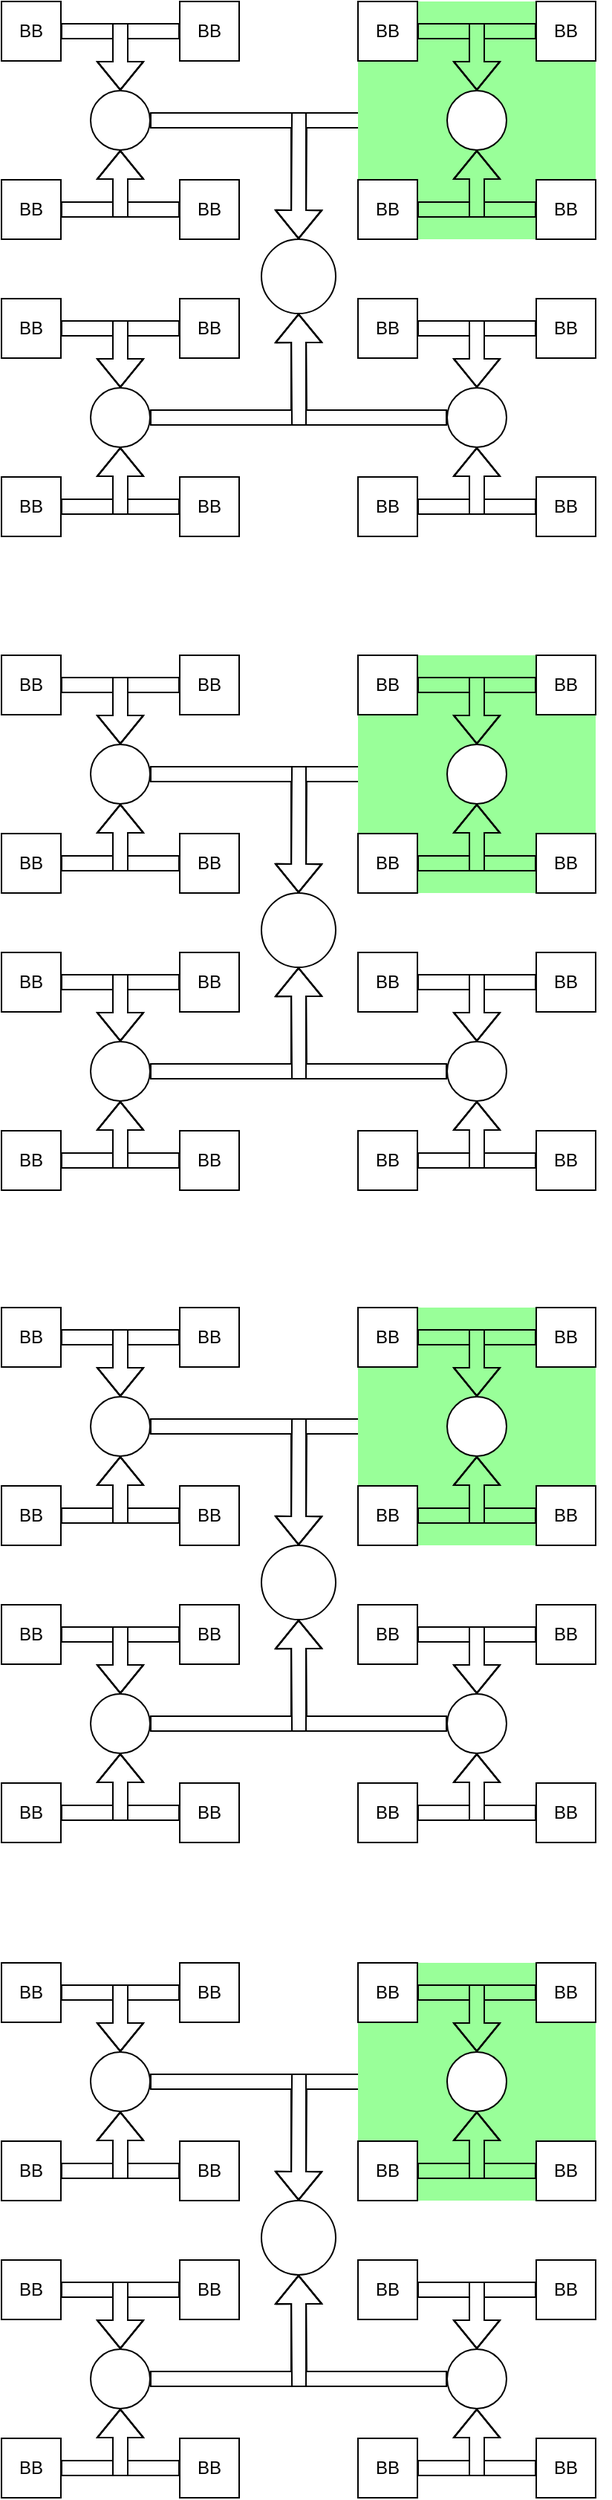 <mxfile version="10.4.8" type="github"><diagram id="PHfDRGsn5GczlgF9gDJM" name="Page-1"><mxGraphModel dx="1508" dy="870" grid="1" gridSize="10" guides="1" tooltips="1" connect="1" arrows="1" fold="1" page="1" pageScale="1" pageWidth="850" pageHeight="1100" math="0" shadow="0"><root><mxCell id="0"/><mxCell id="1" parent="0"/><mxCell id="xOjIV2KMlfNk-n_5Xox9-248" value="" style="group" vertex="1" connectable="0" parent="1"><mxGeometry x="40" y="480" width="400" height="360" as="geometry"/></mxCell><mxCell id="xOjIV2KMlfNk-n_5Xox9-184" value="" style="group" vertex="1" connectable="0" parent="xOjIV2KMlfNk-n_5Xox9-248"><mxGeometry width="400" height="360" as="geometry"/></mxCell><mxCell id="xOjIV2KMlfNk-n_5Xox9-122" value="" style="group" vertex="1" connectable="0" parent="xOjIV2KMlfNk-n_5Xox9-184"><mxGeometry width="400" height="360" as="geometry"/></mxCell><mxCell id="xOjIV2KMlfNk-n_5Xox9-2" value="" style="group" vertex="1" connectable="0" parent="xOjIV2KMlfNk-n_5Xox9-122"><mxGeometry width="400" height="360" as="geometry"/></mxCell><mxCell id="xOjIV2KMlfNk-n_5Xox9-3" value="" style="group" vertex="1" connectable="0" parent="xOjIV2KMlfNk-n_5Xox9-2"><mxGeometry width="400" height="360" as="geometry"/></mxCell><mxCell id="xOjIV2KMlfNk-n_5Xox9-4" value="" style="group" vertex="1" connectable="0" parent="xOjIV2KMlfNk-n_5Xox9-3"><mxGeometry width="160" height="160" as="geometry"/></mxCell><mxCell id="xOjIV2KMlfNk-n_5Xox9-5" value="BB" style="rounded=0;whiteSpace=wrap;html=1;" vertex="1" parent="xOjIV2KMlfNk-n_5Xox9-4"><mxGeometry width="40" height="40" as="geometry"/></mxCell><mxCell id="xOjIV2KMlfNk-n_5Xox9-6" value="BB" style="rounded=0;whiteSpace=wrap;html=1;" vertex="1" parent="xOjIV2KMlfNk-n_5Xox9-4"><mxGeometry x="120" width="40" height="40" as="geometry"/></mxCell><mxCell id="xOjIV2KMlfNk-n_5Xox9-7" value="BB" style="rounded=0;whiteSpace=wrap;html=1;" vertex="1" parent="xOjIV2KMlfNk-n_5Xox9-4"><mxGeometry x="120" y="120" width="40" height="40" as="geometry"/></mxCell><mxCell id="xOjIV2KMlfNk-n_5Xox9-8" value="BB" style="rounded=0;whiteSpace=wrap;html=1;" vertex="1" parent="xOjIV2KMlfNk-n_5Xox9-4"><mxGeometry y="120" width="40" height="40" as="geometry"/></mxCell><mxCell id="xOjIV2KMlfNk-n_5Xox9-9" value="" style="ellipse;whiteSpace=wrap;html=1;aspect=fixed;" vertex="1" parent="xOjIV2KMlfNk-n_5Xox9-4"><mxGeometry x="60" y="60" width="40" height="40" as="geometry"/></mxCell><mxCell id="xOjIV2KMlfNk-n_5Xox9-10" style="edgeStyle=orthogonalEdgeStyle;shape=flexArrow;rounded=0;orthogonalLoop=1;jettySize=auto;html=1;" edge="1" parent="xOjIV2KMlfNk-n_5Xox9-4" source="xOjIV2KMlfNk-n_5Xox9-5" target="xOjIV2KMlfNk-n_5Xox9-9"><mxGeometry relative="1" as="geometry"/></mxCell><mxCell id="xOjIV2KMlfNk-n_5Xox9-11" style="edgeStyle=orthogonalEdgeStyle;shape=flexArrow;rounded=0;orthogonalLoop=1;jettySize=auto;html=1;entryX=0.5;entryY=0;entryDx=0;entryDy=0;" edge="1" parent="xOjIV2KMlfNk-n_5Xox9-4" source="xOjIV2KMlfNk-n_5Xox9-6" target="xOjIV2KMlfNk-n_5Xox9-9"><mxGeometry relative="1" as="geometry"/></mxCell><mxCell id="xOjIV2KMlfNk-n_5Xox9-12" style="edgeStyle=orthogonalEdgeStyle;shape=flexArrow;rounded=0;orthogonalLoop=1;jettySize=auto;html=1;entryX=0.5;entryY=1;entryDx=0;entryDy=0;" edge="1" parent="xOjIV2KMlfNk-n_5Xox9-4" source="xOjIV2KMlfNk-n_5Xox9-7" target="xOjIV2KMlfNk-n_5Xox9-9"><mxGeometry relative="1" as="geometry"/></mxCell><mxCell id="xOjIV2KMlfNk-n_5Xox9-13" style="edgeStyle=orthogonalEdgeStyle;shape=flexArrow;rounded=0;orthogonalLoop=1;jettySize=auto;html=1;entryX=0.5;entryY=1;entryDx=0;entryDy=0;" edge="1" parent="xOjIV2KMlfNk-n_5Xox9-4" source="xOjIV2KMlfNk-n_5Xox9-8" target="xOjIV2KMlfNk-n_5Xox9-9"><mxGeometry relative="1" as="geometry"/></mxCell><mxCell id="xOjIV2KMlfNk-n_5Xox9-14" value="" style="group" vertex="1" connectable="0" parent="xOjIV2KMlfNk-n_5Xox9-3"><mxGeometry y="200" width="160" height="160" as="geometry"/></mxCell><mxCell id="xOjIV2KMlfNk-n_5Xox9-15" value="" style="group" vertex="1" connectable="0" parent="xOjIV2KMlfNk-n_5Xox9-14"><mxGeometry width="160" height="160" as="geometry"/></mxCell><mxCell id="xOjIV2KMlfNk-n_5Xox9-16" value="" style="group" vertex="1" connectable="0" parent="xOjIV2KMlfNk-n_5Xox9-15"><mxGeometry width="160" height="160" as="geometry"/></mxCell><mxCell id="xOjIV2KMlfNk-n_5Xox9-17" value="" style="group;container=1;" vertex="1" connectable="0" parent="xOjIV2KMlfNk-n_5Xox9-16"><mxGeometry width="160" height="160" as="geometry"/></mxCell><mxCell id="xOjIV2KMlfNk-n_5Xox9-18" value="BB" style="rounded=0;whiteSpace=wrap;html=1;" vertex="1" parent="xOjIV2KMlfNk-n_5Xox9-17"><mxGeometry width="40" height="40" as="geometry"/></mxCell><mxCell id="xOjIV2KMlfNk-n_5Xox9-19" value="BB" style="rounded=0;whiteSpace=wrap;html=1;" vertex="1" parent="xOjIV2KMlfNk-n_5Xox9-17"><mxGeometry x="120" width="40" height="40" as="geometry"/></mxCell><mxCell id="xOjIV2KMlfNk-n_5Xox9-20" value="BB" style="rounded=0;whiteSpace=wrap;html=1;" vertex="1" parent="xOjIV2KMlfNk-n_5Xox9-17"><mxGeometry x="120" y="120" width="40" height="40" as="geometry"/></mxCell><mxCell id="xOjIV2KMlfNk-n_5Xox9-21" value="BB" style="rounded=0;whiteSpace=wrap;html=1;" vertex="1" parent="xOjIV2KMlfNk-n_5Xox9-17"><mxGeometry y="120" width="40" height="40" as="geometry"/></mxCell><mxCell id="xOjIV2KMlfNk-n_5Xox9-22" value="" style="ellipse;whiteSpace=wrap;html=1;aspect=fixed;" vertex="1" parent="xOjIV2KMlfNk-n_5Xox9-17"><mxGeometry x="60" y="60" width="40" height="40" as="geometry"/></mxCell><mxCell id="xOjIV2KMlfNk-n_5Xox9-23" style="edgeStyle=orthogonalEdgeStyle;shape=flexArrow;rounded=0;orthogonalLoop=1;jettySize=auto;html=1;" edge="1" parent="xOjIV2KMlfNk-n_5Xox9-17" source="xOjIV2KMlfNk-n_5Xox9-18" target="xOjIV2KMlfNk-n_5Xox9-22"><mxGeometry relative="1" as="geometry"/></mxCell><mxCell id="xOjIV2KMlfNk-n_5Xox9-24" style="edgeStyle=orthogonalEdgeStyle;shape=flexArrow;rounded=0;orthogonalLoop=1;jettySize=auto;html=1;entryX=0.5;entryY=0;entryDx=0;entryDy=0;" edge="1" parent="xOjIV2KMlfNk-n_5Xox9-17" source="xOjIV2KMlfNk-n_5Xox9-19" target="xOjIV2KMlfNk-n_5Xox9-22"><mxGeometry relative="1" as="geometry"/></mxCell><mxCell id="xOjIV2KMlfNk-n_5Xox9-25" style="edgeStyle=orthogonalEdgeStyle;shape=flexArrow;rounded=0;orthogonalLoop=1;jettySize=auto;html=1;entryX=0.5;entryY=1;entryDx=0;entryDy=0;" edge="1" parent="xOjIV2KMlfNk-n_5Xox9-17" source="xOjIV2KMlfNk-n_5Xox9-20" target="xOjIV2KMlfNk-n_5Xox9-22"><mxGeometry relative="1" as="geometry"/></mxCell><mxCell id="xOjIV2KMlfNk-n_5Xox9-26" style="edgeStyle=orthogonalEdgeStyle;shape=flexArrow;rounded=0;orthogonalLoop=1;jettySize=auto;html=1;entryX=0.5;entryY=1;entryDx=0;entryDy=0;" edge="1" parent="xOjIV2KMlfNk-n_5Xox9-17" source="xOjIV2KMlfNk-n_5Xox9-21" target="xOjIV2KMlfNk-n_5Xox9-22"><mxGeometry relative="1" as="geometry"/></mxCell><mxCell id="xOjIV2KMlfNk-n_5Xox9-27" value="" style="ellipse;whiteSpace=wrap;html=1;aspect=fixed;" vertex="1" parent="xOjIV2KMlfNk-n_5Xox9-3"><mxGeometry x="175" y="160" width="50" height="50" as="geometry"/></mxCell><mxCell id="xOjIV2KMlfNk-n_5Xox9-40" value="" style="group" vertex="1" connectable="0" parent="xOjIV2KMlfNk-n_5Xox9-3"><mxGeometry x="240" y="200" width="160" height="160" as="geometry"/></mxCell><mxCell id="xOjIV2KMlfNk-n_5Xox9-41" value="" style="group" vertex="1" connectable="0" parent="xOjIV2KMlfNk-n_5Xox9-40"><mxGeometry width="160" height="160" as="geometry"/></mxCell><mxCell id="xOjIV2KMlfNk-n_5Xox9-42" value="" style="group" vertex="1" connectable="0" parent="xOjIV2KMlfNk-n_5Xox9-41"><mxGeometry width="160" height="160" as="geometry"/></mxCell><mxCell id="xOjIV2KMlfNk-n_5Xox9-43" value="" style="group" vertex="1" connectable="0" parent="xOjIV2KMlfNk-n_5Xox9-42"><mxGeometry width="160" height="160" as="geometry"/></mxCell><mxCell id="xOjIV2KMlfNk-n_5Xox9-44" value="" style="group" vertex="1" connectable="0" parent="xOjIV2KMlfNk-n_5Xox9-43"><mxGeometry width="160" height="160" as="geometry"/></mxCell><mxCell id="xOjIV2KMlfNk-n_5Xox9-45" value="" style="group" vertex="1" connectable="0" parent="xOjIV2KMlfNk-n_5Xox9-44"><mxGeometry width="160" height="160" as="geometry"/></mxCell><mxCell id="xOjIV2KMlfNk-n_5Xox9-46" value="" style="group" vertex="1" connectable="0" parent="xOjIV2KMlfNk-n_5Xox9-45"><mxGeometry width="160" height="160" as="geometry"/></mxCell><mxCell id="xOjIV2KMlfNk-n_5Xox9-47" value="" style="group" vertex="1" connectable="0" parent="xOjIV2KMlfNk-n_5Xox9-46"><mxGeometry width="160" height="160" as="geometry"/></mxCell><mxCell id="xOjIV2KMlfNk-n_5Xox9-48" value="" style="group;container=1;" vertex="1" connectable="0" parent="xOjIV2KMlfNk-n_5Xox9-47"><mxGeometry width="160" height="160" as="geometry"/></mxCell><mxCell id="xOjIV2KMlfNk-n_5Xox9-49" value="BB" style="rounded=0;whiteSpace=wrap;html=1;" vertex="1" parent="xOjIV2KMlfNk-n_5Xox9-48"><mxGeometry width="40" height="40" as="geometry"/></mxCell><mxCell id="xOjIV2KMlfNk-n_5Xox9-50" value="BB" style="rounded=0;whiteSpace=wrap;html=1;" vertex="1" parent="xOjIV2KMlfNk-n_5Xox9-48"><mxGeometry x="120" width="40" height="40" as="geometry"/></mxCell><mxCell id="xOjIV2KMlfNk-n_5Xox9-51" value="BB" style="rounded=0;whiteSpace=wrap;html=1;" vertex="1" parent="xOjIV2KMlfNk-n_5Xox9-48"><mxGeometry x="120" y="120" width="40" height="40" as="geometry"/></mxCell><mxCell id="xOjIV2KMlfNk-n_5Xox9-52" value="BB" style="rounded=0;whiteSpace=wrap;html=1;" vertex="1" parent="xOjIV2KMlfNk-n_5Xox9-48"><mxGeometry y="120" width="40" height="40" as="geometry"/></mxCell><mxCell id="xOjIV2KMlfNk-n_5Xox9-53" value="" style="ellipse;whiteSpace=wrap;html=1;aspect=fixed;" vertex="1" parent="xOjIV2KMlfNk-n_5Xox9-48"><mxGeometry x="60" y="60" width="40" height="40" as="geometry"/></mxCell><mxCell id="xOjIV2KMlfNk-n_5Xox9-54" style="edgeStyle=orthogonalEdgeStyle;shape=flexArrow;rounded=0;orthogonalLoop=1;jettySize=auto;html=1;" edge="1" parent="xOjIV2KMlfNk-n_5Xox9-48" source="xOjIV2KMlfNk-n_5Xox9-49" target="xOjIV2KMlfNk-n_5Xox9-53"><mxGeometry relative="1" as="geometry"/></mxCell><mxCell id="xOjIV2KMlfNk-n_5Xox9-55" style="edgeStyle=orthogonalEdgeStyle;shape=flexArrow;rounded=0;orthogonalLoop=1;jettySize=auto;html=1;entryX=0.5;entryY=0;entryDx=0;entryDy=0;" edge="1" parent="xOjIV2KMlfNk-n_5Xox9-48" source="xOjIV2KMlfNk-n_5Xox9-50" target="xOjIV2KMlfNk-n_5Xox9-53"><mxGeometry relative="1" as="geometry"/></mxCell><mxCell id="xOjIV2KMlfNk-n_5Xox9-56" style="edgeStyle=orthogonalEdgeStyle;shape=flexArrow;rounded=0;orthogonalLoop=1;jettySize=auto;html=1;entryX=0.5;entryY=1;entryDx=0;entryDy=0;" edge="1" parent="xOjIV2KMlfNk-n_5Xox9-48" source="xOjIV2KMlfNk-n_5Xox9-51" target="xOjIV2KMlfNk-n_5Xox9-53"><mxGeometry relative="1" as="geometry"/></mxCell><mxCell id="xOjIV2KMlfNk-n_5Xox9-57" style="edgeStyle=orthogonalEdgeStyle;shape=flexArrow;rounded=0;orthogonalLoop=1;jettySize=auto;html=1;entryX=0.5;entryY=1;entryDx=0;entryDy=0;" edge="1" parent="xOjIV2KMlfNk-n_5Xox9-48" source="xOjIV2KMlfNk-n_5Xox9-52" target="xOjIV2KMlfNk-n_5Xox9-53"><mxGeometry relative="1" as="geometry"/></mxCell><mxCell id="xOjIV2KMlfNk-n_5Xox9-58" style="edgeStyle=orthogonalEdgeStyle;shape=flexArrow;rounded=0;orthogonalLoop=1;jettySize=auto;html=1;entryX=0.5;entryY=1;entryDx=0;entryDy=0;" edge="1" parent="xOjIV2KMlfNk-n_5Xox9-3" source="xOjIV2KMlfNk-n_5Xox9-22" target="xOjIV2KMlfNk-n_5Xox9-27"><mxGeometry relative="1" as="geometry"/></mxCell><mxCell id="xOjIV2KMlfNk-n_5Xox9-59" style="edgeStyle=orthogonalEdgeStyle;shape=flexArrow;rounded=0;orthogonalLoop=1;jettySize=auto;html=1;" edge="1" parent="xOjIV2KMlfNk-n_5Xox9-3" source="xOjIV2KMlfNk-n_5Xox9-53"><mxGeometry relative="1" as="geometry"><mxPoint x="200" y="210" as="targetPoint"/></mxGeometry></mxCell><mxCell id="xOjIV2KMlfNk-n_5Xox9-60" style="edgeStyle=orthogonalEdgeStyle;shape=flexArrow;rounded=0;orthogonalLoop=1;jettySize=auto;html=1;" edge="1" parent="xOjIV2KMlfNk-n_5Xox9-3" source="xOjIV2KMlfNk-n_5Xox9-9" target="xOjIV2KMlfNk-n_5Xox9-27"><mxGeometry relative="1" as="geometry"/></mxCell><mxCell id="xOjIV2KMlfNk-n_5Xox9-61" style="edgeStyle=orthogonalEdgeStyle;shape=flexArrow;rounded=0;orthogonalLoop=1;jettySize=auto;html=1;" edge="1" parent="xOjIV2KMlfNk-n_5Xox9-3" source="xOjIV2KMlfNk-n_5Xox9-35"><mxGeometry relative="1" as="geometry"><mxPoint x="200" y="160" as="targetPoint"/></mxGeometry></mxCell><mxCell id="xOjIV2KMlfNk-n_5Xox9-322" value="" style="group;fillColor=#99FF99;" vertex="1" connectable="0" parent="xOjIV2KMlfNk-n_5Xox9-3"><mxGeometry x="240" width="160" height="160" as="geometry"/></mxCell><mxCell id="xOjIV2KMlfNk-n_5Xox9-28" value="" style="group" vertex="1" connectable="0" parent="xOjIV2KMlfNk-n_5Xox9-322"><mxGeometry width="160" height="160" as="geometry"/></mxCell><mxCell id="xOjIV2KMlfNk-n_5Xox9-29" value="" style="group" vertex="1" connectable="0" parent="xOjIV2KMlfNk-n_5Xox9-28"><mxGeometry width="160" height="160" as="geometry"/></mxCell><mxCell id="xOjIV2KMlfNk-n_5Xox9-30" value="" style="group;container=1;" vertex="1" connectable="0" parent="xOjIV2KMlfNk-n_5Xox9-29"><mxGeometry width="160" height="160" as="geometry"/></mxCell><mxCell id="xOjIV2KMlfNk-n_5Xox9-31" value="BB" style="rounded=0;whiteSpace=wrap;html=1;" vertex="1" parent="xOjIV2KMlfNk-n_5Xox9-30"><mxGeometry width="40" height="40" as="geometry"/></mxCell><mxCell id="xOjIV2KMlfNk-n_5Xox9-32" value="BB" style="rounded=0;whiteSpace=wrap;html=1;" vertex="1" parent="xOjIV2KMlfNk-n_5Xox9-30"><mxGeometry x="120" width="40" height="40" as="geometry"/></mxCell><mxCell id="xOjIV2KMlfNk-n_5Xox9-33" value="BB" style="rounded=0;whiteSpace=wrap;html=1;" vertex="1" parent="xOjIV2KMlfNk-n_5Xox9-30"><mxGeometry x="120" y="120" width="40" height="40" as="geometry"/></mxCell><mxCell id="xOjIV2KMlfNk-n_5Xox9-34" value="BB" style="rounded=0;whiteSpace=wrap;html=1;" vertex="1" parent="xOjIV2KMlfNk-n_5Xox9-30"><mxGeometry y="120" width="40" height="40" as="geometry"/></mxCell><mxCell id="xOjIV2KMlfNk-n_5Xox9-35" value="" style="ellipse;whiteSpace=wrap;html=1;aspect=fixed;" vertex="1" parent="xOjIV2KMlfNk-n_5Xox9-30"><mxGeometry x="60" y="60" width="40" height="40" as="geometry"/></mxCell><mxCell id="xOjIV2KMlfNk-n_5Xox9-36" style="edgeStyle=orthogonalEdgeStyle;shape=flexArrow;rounded=0;orthogonalLoop=1;jettySize=auto;html=1;" edge="1" parent="xOjIV2KMlfNk-n_5Xox9-30" source="xOjIV2KMlfNk-n_5Xox9-31" target="xOjIV2KMlfNk-n_5Xox9-35"><mxGeometry relative="1" as="geometry"/></mxCell><mxCell id="xOjIV2KMlfNk-n_5Xox9-37" style="edgeStyle=orthogonalEdgeStyle;shape=flexArrow;rounded=0;orthogonalLoop=1;jettySize=auto;html=1;entryX=0.5;entryY=0;entryDx=0;entryDy=0;" edge="1" parent="xOjIV2KMlfNk-n_5Xox9-30" source="xOjIV2KMlfNk-n_5Xox9-32" target="xOjIV2KMlfNk-n_5Xox9-35"><mxGeometry relative="1" as="geometry"/></mxCell><mxCell id="xOjIV2KMlfNk-n_5Xox9-38" style="edgeStyle=orthogonalEdgeStyle;shape=flexArrow;rounded=0;orthogonalLoop=1;jettySize=auto;html=1;entryX=0.5;entryY=1;entryDx=0;entryDy=0;" edge="1" parent="xOjIV2KMlfNk-n_5Xox9-30" source="xOjIV2KMlfNk-n_5Xox9-33" target="xOjIV2KMlfNk-n_5Xox9-35"><mxGeometry relative="1" as="geometry"/></mxCell><mxCell id="xOjIV2KMlfNk-n_5Xox9-39" style="edgeStyle=orthogonalEdgeStyle;shape=flexArrow;rounded=0;orthogonalLoop=1;jettySize=auto;html=1;entryX=0.5;entryY=1;entryDx=0;entryDy=0;" edge="1" parent="xOjIV2KMlfNk-n_5Xox9-30" source="xOjIV2KMlfNk-n_5Xox9-34" target="xOjIV2KMlfNk-n_5Xox9-35"><mxGeometry relative="1" as="geometry"/></mxCell><mxCell id="xOjIV2KMlfNk-n_5Xox9-317" value="" style="group" vertex="1" connectable="0" parent="1"><mxGeometry x="40" y="40" width="400" height="360" as="geometry"/></mxCell><mxCell id="xOjIV2KMlfNk-n_5Xox9-1" value="" style="group" vertex="1" connectable="0" parent="xOjIV2KMlfNk-n_5Xox9-317"><mxGeometry width="400" height="360" as="geometry"/></mxCell><mxCell id="HJMQedLKmFgiE2eu5ApC-93" value="" style="group" parent="xOjIV2KMlfNk-n_5Xox9-1" vertex="1" connectable="0"><mxGeometry width="400" height="360" as="geometry"/></mxCell><mxCell id="HJMQedLKmFgiE2eu5ApC-14" value="" style="group" parent="HJMQedLKmFgiE2eu5ApC-93" vertex="1" connectable="0"><mxGeometry width="160" height="160" as="geometry"/></mxCell><mxCell id="HJMQedLKmFgiE2eu5ApC-1" value="BB" style="rounded=0;whiteSpace=wrap;html=1;" parent="HJMQedLKmFgiE2eu5ApC-14" vertex="1"><mxGeometry width="40" height="40" as="geometry"/></mxCell><mxCell id="HJMQedLKmFgiE2eu5ApC-3" value="BB" style="rounded=0;whiteSpace=wrap;html=1;" parent="HJMQedLKmFgiE2eu5ApC-14" vertex="1"><mxGeometry x="120" width="40" height="40" as="geometry"/></mxCell><mxCell id="HJMQedLKmFgiE2eu5ApC-4" value="BB" style="rounded=0;whiteSpace=wrap;html=1;" parent="HJMQedLKmFgiE2eu5ApC-14" vertex="1"><mxGeometry x="120" y="120" width="40" height="40" as="geometry"/></mxCell><mxCell id="HJMQedLKmFgiE2eu5ApC-5" value="BB" style="rounded=0;whiteSpace=wrap;html=1;" parent="HJMQedLKmFgiE2eu5ApC-14" vertex="1"><mxGeometry y="120" width="40" height="40" as="geometry"/></mxCell><mxCell id="HJMQedLKmFgiE2eu5ApC-6" value="" style="ellipse;whiteSpace=wrap;html=1;aspect=fixed;" parent="HJMQedLKmFgiE2eu5ApC-14" vertex="1"><mxGeometry x="60" y="60" width="40" height="40" as="geometry"/></mxCell><mxCell id="HJMQedLKmFgiE2eu5ApC-9" style="edgeStyle=orthogonalEdgeStyle;shape=flexArrow;rounded=0;orthogonalLoop=1;jettySize=auto;html=1;" parent="HJMQedLKmFgiE2eu5ApC-14" source="HJMQedLKmFgiE2eu5ApC-1" target="HJMQedLKmFgiE2eu5ApC-6" edge="1"><mxGeometry relative="1" as="geometry"/></mxCell><mxCell id="HJMQedLKmFgiE2eu5ApC-11" style="edgeStyle=orthogonalEdgeStyle;shape=flexArrow;rounded=0;orthogonalLoop=1;jettySize=auto;html=1;entryX=0.5;entryY=0;entryDx=0;entryDy=0;" parent="HJMQedLKmFgiE2eu5ApC-14" source="HJMQedLKmFgiE2eu5ApC-3" target="HJMQedLKmFgiE2eu5ApC-6" edge="1"><mxGeometry relative="1" as="geometry"/></mxCell><mxCell id="HJMQedLKmFgiE2eu5ApC-13" style="edgeStyle=orthogonalEdgeStyle;shape=flexArrow;rounded=0;orthogonalLoop=1;jettySize=auto;html=1;entryX=0.5;entryY=1;entryDx=0;entryDy=0;" parent="HJMQedLKmFgiE2eu5ApC-14" source="HJMQedLKmFgiE2eu5ApC-4" target="HJMQedLKmFgiE2eu5ApC-6" edge="1"><mxGeometry relative="1" as="geometry"/></mxCell><mxCell id="HJMQedLKmFgiE2eu5ApC-12" style="edgeStyle=orthogonalEdgeStyle;shape=flexArrow;rounded=0;orthogonalLoop=1;jettySize=auto;html=1;entryX=0.5;entryY=1;entryDx=0;entryDy=0;" parent="HJMQedLKmFgiE2eu5ApC-14" source="HJMQedLKmFgiE2eu5ApC-5" target="HJMQedLKmFgiE2eu5ApC-6" edge="1"><mxGeometry relative="1" as="geometry"/></mxCell><mxCell id="HJMQedLKmFgiE2eu5ApC-66" value="" style="group" parent="HJMQedLKmFgiE2eu5ApC-93" vertex="1" connectable="0"><mxGeometry y="200" width="160" height="160" as="geometry"/></mxCell><mxCell id="HJMQedLKmFgiE2eu5ApC-67" value="" style="group" parent="HJMQedLKmFgiE2eu5ApC-66" vertex="1" connectable="0"><mxGeometry width="160" height="160" as="geometry"/></mxCell><mxCell id="HJMQedLKmFgiE2eu5ApC-68" value="" style="group" parent="HJMQedLKmFgiE2eu5ApC-67" vertex="1" connectable="0"><mxGeometry width="160" height="160" as="geometry"/></mxCell><mxCell id="HJMQedLKmFgiE2eu5ApC-69" value="" style="group;container=1;" parent="HJMQedLKmFgiE2eu5ApC-68" vertex="1" connectable="0"><mxGeometry width="160" height="160" as="geometry"/></mxCell><mxCell id="HJMQedLKmFgiE2eu5ApC-70" value="BB" style="rounded=0;whiteSpace=wrap;html=1;" parent="HJMQedLKmFgiE2eu5ApC-69" vertex="1"><mxGeometry width="40" height="40" as="geometry"/></mxCell><mxCell id="HJMQedLKmFgiE2eu5ApC-71" value="BB" style="rounded=0;whiteSpace=wrap;html=1;" parent="HJMQedLKmFgiE2eu5ApC-69" vertex="1"><mxGeometry x="120" width="40" height="40" as="geometry"/></mxCell><mxCell id="HJMQedLKmFgiE2eu5ApC-72" value="BB" style="rounded=0;whiteSpace=wrap;html=1;" parent="HJMQedLKmFgiE2eu5ApC-69" vertex="1"><mxGeometry x="120" y="120" width="40" height="40" as="geometry"/></mxCell><mxCell id="HJMQedLKmFgiE2eu5ApC-73" value="BB" style="rounded=0;whiteSpace=wrap;html=1;" parent="HJMQedLKmFgiE2eu5ApC-69" vertex="1"><mxGeometry y="120" width="40" height="40" as="geometry"/></mxCell><mxCell id="HJMQedLKmFgiE2eu5ApC-74" value="" style="ellipse;whiteSpace=wrap;html=1;aspect=fixed;" parent="HJMQedLKmFgiE2eu5ApC-69" vertex="1"><mxGeometry x="60" y="60" width="40" height="40" as="geometry"/></mxCell><mxCell id="HJMQedLKmFgiE2eu5ApC-75" style="edgeStyle=orthogonalEdgeStyle;shape=flexArrow;rounded=0;orthogonalLoop=1;jettySize=auto;html=1;" parent="HJMQedLKmFgiE2eu5ApC-69" source="HJMQedLKmFgiE2eu5ApC-70" target="HJMQedLKmFgiE2eu5ApC-74" edge="1"><mxGeometry relative="1" as="geometry"/></mxCell><mxCell id="HJMQedLKmFgiE2eu5ApC-76" style="edgeStyle=orthogonalEdgeStyle;shape=flexArrow;rounded=0;orthogonalLoop=1;jettySize=auto;html=1;entryX=0.5;entryY=0;entryDx=0;entryDy=0;" parent="HJMQedLKmFgiE2eu5ApC-69" source="HJMQedLKmFgiE2eu5ApC-71" target="HJMQedLKmFgiE2eu5ApC-74" edge="1"><mxGeometry relative="1" as="geometry"/></mxCell><mxCell id="HJMQedLKmFgiE2eu5ApC-77" style="edgeStyle=orthogonalEdgeStyle;shape=flexArrow;rounded=0;orthogonalLoop=1;jettySize=auto;html=1;entryX=0.5;entryY=1;entryDx=0;entryDy=0;" parent="HJMQedLKmFgiE2eu5ApC-69" source="HJMQedLKmFgiE2eu5ApC-72" target="HJMQedLKmFgiE2eu5ApC-74" edge="1"><mxGeometry relative="1" as="geometry"/></mxCell><mxCell id="HJMQedLKmFgiE2eu5ApC-78" style="edgeStyle=orthogonalEdgeStyle;shape=flexArrow;rounded=0;orthogonalLoop=1;jettySize=auto;html=1;entryX=0.5;entryY=1;entryDx=0;entryDy=0;" parent="HJMQedLKmFgiE2eu5ApC-69" source="HJMQedLKmFgiE2eu5ApC-73" target="HJMQedLKmFgiE2eu5ApC-74" edge="1"><mxGeometry relative="1" as="geometry"/></mxCell><mxCell id="HJMQedLKmFgiE2eu5ApC-79" value="" style="ellipse;whiteSpace=wrap;html=1;aspect=fixed;" parent="HJMQedLKmFgiE2eu5ApC-93" vertex="1"><mxGeometry x="175" y="160" width="50" height="50" as="geometry"/></mxCell><mxCell id="HJMQedLKmFgiE2eu5ApC-86" value="" style="group" parent="HJMQedLKmFgiE2eu5ApC-93" vertex="1" connectable="0"><mxGeometry x="240" y="200" width="160" height="160" as="geometry"/></mxCell><mxCell id="HJMQedLKmFgiE2eu5ApC-85" value="" style="group" parent="HJMQedLKmFgiE2eu5ApC-86" vertex="1" connectable="0"><mxGeometry width="160" height="160" as="geometry"/></mxCell><mxCell id="HJMQedLKmFgiE2eu5ApC-84" value="" style="group" parent="HJMQedLKmFgiE2eu5ApC-85" vertex="1" connectable="0"><mxGeometry width="160" height="160" as="geometry"/></mxCell><mxCell id="HJMQedLKmFgiE2eu5ApC-82" value="" style="group" parent="HJMQedLKmFgiE2eu5ApC-84" vertex="1" connectable="0"><mxGeometry width="160" height="160" as="geometry"/></mxCell><mxCell id="HJMQedLKmFgiE2eu5ApC-81" value="" style="group" parent="HJMQedLKmFgiE2eu5ApC-82" vertex="1" connectable="0"><mxGeometry width="160" height="160" as="geometry"/></mxCell><mxCell id="HJMQedLKmFgiE2eu5ApC-65" value="" style="group" parent="HJMQedLKmFgiE2eu5ApC-81" vertex="1" connectable="0"><mxGeometry width="160" height="160" as="geometry"/></mxCell><mxCell id="HJMQedLKmFgiE2eu5ApC-52" value="" style="group" parent="HJMQedLKmFgiE2eu5ApC-65" vertex="1" connectable="0"><mxGeometry width="160" height="160" as="geometry"/></mxCell><mxCell id="HJMQedLKmFgiE2eu5ApC-27" value="" style="group" parent="HJMQedLKmFgiE2eu5ApC-52" vertex="1" connectable="0"><mxGeometry width="160" height="160" as="geometry"/></mxCell><mxCell id="HJMQedLKmFgiE2eu5ApC-28" value="" style="group;container=1;" parent="HJMQedLKmFgiE2eu5ApC-27" vertex="1" connectable="0"><mxGeometry width="160" height="160" as="geometry"/></mxCell><mxCell id="HJMQedLKmFgiE2eu5ApC-29" value="BB" style="rounded=0;whiteSpace=wrap;html=1;" parent="HJMQedLKmFgiE2eu5ApC-28" vertex="1"><mxGeometry width="40" height="40" as="geometry"/></mxCell><mxCell id="HJMQedLKmFgiE2eu5ApC-30" value="BB" style="rounded=0;whiteSpace=wrap;html=1;" parent="HJMQedLKmFgiE2eu5ApC-28" vertex="1"><mxGeometry x="120" width="40" height="40" as="geometry"/></mxCell><mxCell id="HJMQedLKmFgiE2eu5ApC-31" value="BB" style="rounded=0;whiteSpace=wrap;html=1;" parent="HJMQedLKmFgiE2eu5ApC-28" vertex="1"><mxGeometry x="120" y="120" width="40" height="40" as="geometry"/></mxCell><mxCell id="HJMQedLKmFgiE2eu5ApC-32" value="BB" style="rounded=0;whiteSpace=wrap;html=1;" parent="HJMQedLKmFgiE2eu5ApC-28" vertex="1"><mxGeometry y="120" width="40" height="40" as="geometry"/></mxCell><mxCell id="HJMQedLKmFgiE2eu5ApC-33" value="" style="ellipse;whiteSpace=wrap;html=1;aspect=fixed;" parent="HJMQedLKmFgiE2eu5ApC-28" vertex="1"><mxGeometry x="60" y="60" width="40" height="40" as="geometry"/></mxCell><mxCell id="HJMQedLKmFgiE2eu5ApC-34" style="edgeStyle=orthogonalEdgeStyle;shape=flexArrow;rounded=0;orthogonalLoop=1;jettySize=auto;html=1;" parent="HJMQedLKmFgiE2eu5ApC-28" source="HJMQedLKmFgiE2eu5ApC-29" target="HJMQedLKmFgiE2eu5ApC-33" edge="1"><mxGeometry relative="1" as="geometry"/></mxCell><mxCell id="HJMQedLKmFgiE2eu5ApC-35" style="edgeStyle=orthogonalEdgeStyle;shape=flexArrow;rounded=0;orthogonalLoop=1;jettySize=auto;html=1;entryX=0.5;entryY=0;entryDx=0;entryDy=0;" parent="HJMQedLKmFgiE2eu5ApC-28" source="HJMQedLKmFgiE2eu5ApC-30" target="HJMQedLKmFgiE2eu5ApC-33" edge="1"><mxGeometry relative="1" as="geometry"/></mxCell><mxCell id="HJMQedLKmFgiE2eu5ApC-36" style="edgeStyle=orthogonalEdgeStyle;shape=flexArrow;rounded=0;orthogonalLoop=1;jettySize=auto;html=1;entryX=0.5;entryY=1;entryDx=0;entryDy=0;" parent="HJMQedLKmFgiE2eu5ApC-28" source="HJMQedLKmFgiE2eu5ApC-31" target="HJMQedLKmFgiE2eu5ApC-33" edge="1"><mxGeometry relative="1" as="geometry"/></mxCell><mxCell id="HJMQedLKmFgiE2eu5ApC-37" style="edgeStyle=orthogonalEdgeStyle;shape=flexArrow;rounded=0;orthogonalLoop=1;jettySize=auto;html=1;entryX=0.5;entryY=1;entryDx=0;entryDy=0;" parent="HJMQedLKmFgiE2eu5ApC-28" source="HJMQedLKmFgiE2eu5ApC-32" target="HJMQedLKmFgiE2eu5ApC-33" edge="1"><mxGeometry relative="1" as="geometry"/></mxCell><mxCell id="HJMQedLKmFgiE2eu5ApC-87" style="edgeStyle=orthogonalEdgeStyle;shape=flexArrow;rounded=0;orthogonalLoop=1;jettySize=auto;html=1;entryX=0.5;entryY=1;entryDx=0;entryDy=0;" parent="HJMQedLKmFgiE2eu5ApC-93" source="HJMQedLKmFgiE2eu5ApC-74" target="HJMQedLKmFgiE2eu5ApC-79" edge="1"><mxGeometry relative="1" as="geometry"/></mxCell><mxCell id="HJMQedLKmFgiE2eu5ApC-88" style="edgeStyle=orthogonalEdgeStyle;shape=flexArrow;rounded=0;orthogonalLoop=1;jettySize=auto;html=1;" parent="HJMQedLKmFgiE2eu5ApC-93" source="HJMQedLKmFgiE2eu5ApC-33" edge="1"><mxGeometry relative="1" as="geometry"><mxPoint x="200" y="210" as="targetPoint"/></mxGeometry></mxCell><mxCell id="HJMQedLKmFgiE2eu5ApC-89" style="edgeStyle=orthogonalEdgeStyle;shape=flexArrow;rounded=0;orthogonalLoop=1;jettySize=auto;html=1;" parent="HJMQedLKmFgiE2eu5ApC-93" source="HJMQedLKmFgiE2eu5ApC-6" target="HJMQedLKmFgiE2eu5ApC-79" edge="1"><mxGeometry relative="1" as="geometry"/></mxCell><mxCell id="HJMQedLKmFgiE2eu5ApC-90" style="edgeStyle=orthogonalEdgeStyle;shape=flexArrow;rounded=0;orthogonalLoop=1;jettySize=auto;html=1;" parent="HJMQedLKmFgiE2eu5ApC-93" source="HJMQedLKmFgiE2eu5ApC-20" edge="1"><mxGeometry relative="1" as="geometry"><mxPoint x="200" y="160" as="targetPoint"/></mxGeometry></mxCell><mxCell id="xOjIV2KMlfNk-n_5Xox9-321" value="" style="group;fillColor=#99FF99;" vertex="1" connectable="0" parent="HJMQedLKmFgiE2eu5ApC-93"><mxGeometry x="240" width="160" height="160" as="geometry"/></mxCell><mxCell id="xOjIV2KMlfNk-n_5Xox9-320" value="" style="group" vertex="1" connectable="0" parent="xOjIV2KMlfNk-n_5Xox9-321"><mxGeometry width="160" height="160" as="geometry"/></mxCell><mxCell id="xOjIV2KMlfNk-n_5Xox9-319" value="" style="group" vertex="1" connectable="0" parent="xOjIV2KMlfNk-n_5Xox9-320"><mxGeometry width="160" height="160" as="geometry"/></mxCell><mxCell id="xOjIV2KMlfNk-n_5Xox9-318" value="" style="group" vertex="1" connectable="0" parent="xOjIV2KMlfNk-n_5Xox9-319"><mxGeometry width="160" height="160" as="geometry"/></mxCell><mxCell id="xOjIV2KMlfNk-n_5Xox9-316" value="" style="group" vertex="1" connectable="0" parent="xOjIV2KMlfNk-n_5Xox9-318"><mxGeometry width="160" height="160" as="geometry"/></mxCell><mxCell id="xOjIV2KMlfNk-n_5Xox9-315" value="" style="group" vertex="1" connectable="0" parent="xOjIV2KMlfNk-n_5Xox9-316"><mxGeometry width="160" height="160" as="geometry"/></mxCell><mxCell id="xOjIV2KMlfNk-n_5Xox9-314" value="" style="group" vertex="1" connectable="0" parent="xOjIV2KMlfNk-n_5Xox9-315"><mxGeometry width="160" height="160" as="geometry"/></mxCell><mxCell id="xOjIV2KMlfNk-n_5Xox9-313" value="" style="group" vertex="1" connectable="0" parent="xOjIV2KMlfNk-n_5Xox9-314"><mxGeometry width="160" height="160" as="geometry"/></mxCell><mxCell id="xOjIV2KMlfNk-n_5Xox9-312" value="" style="group" vertex="1" connectable="0" parent="xOjIV2KMlfNk-n_5Xox9-313"><mxGeometry width="160" height="160" as="geometry"/></mxCell><mxCell id="HJMQedLKmFgiE2eu5ApC-80" value="" style="group" parent="xOjIV2KMlfNk-n_5Xox9-312" vertex="1" connectable="0"><mxGeometry width="160" height="160" as="geometry"/></mxCell><mxCell id="HJMQedLKmFgiE2eu5ApC-26" value="" style="group" parent="HJMQedLKmFgiE2eu5ApC-80" vertex="1" connectable="0"><mxGeometry width="160" height="160" as="geometry"/></mxCell><mxCell id="HJMQedLKmFgiE2eu5ApC-15" value="" style="group;container=1;" parent="HJMQedLKmFgiE2eu5ApC-26" vertex="1" connectable="0"><mxGeometry width="160" height="160" as="geometry"/></mxCell><mxCell id="HJMQedLKmFgiE2eu5ApC-16" value="BB" style="rounded=0;whiteSpace=wrap;html=1;" parent="HJMQedLKmFgiE2eu5ApC-15" vertex="1"><mxGeometry width="40" height="40" as="geometry"/></mxCell><mxCell id="HJMQedLKmFgiE2eu5ApC-17" value="BB" style="rounded=0;whiteSpace=wrap;html=1;fillColor=#FFFFFF;" parent="HJMQedLKmFgiE2eu5ApC-15" vertex="1"><mxGeometry x="120" width="40" height="40" as="geometry"/></mxCell><mxCell id="HJMQedLKmFgiE2eu5ApC-18" value="BB" style="rounded=0;whiteSpace=wrap;html=1;" parent="HJMQedLKmFgiE2eu5ApC-15" vertex="1"><mxGeometry x="120" y="120" width="40" height="40" as="geometry"/></mxCell><mxCell id="HJMQedLKmFgiE2eu5ApC-19" value="BB" style="rounded=0;whiteSpace=wrap;html=1;" parent="HJMQedLKmFgiE2eu5ApC-15" vertex="1"><mxGeometry y="120" width="40" height="40" as="geometry"/></mxCell><mxCell id="HJMQedLKmFgiE2eu5ApC-20" value="" style="ellipse;whiteSpace=wrap;html=1;aspect=fixed;" parent="HJMQedLKmFgiE2eu5ApC-15" vertex="1"><mxGeometry x="60" y="60" width="40" height="40" as="geometry"/></mxCell><mxCell id="HJMQedLKmFgiE2eu5ApC-21" style="edgeStyle=orthogonalEdgeStyle;shape=flexArrow;rounded=0;orthogonalLoop=1;jettySize=auto;html=1;" parent="HJMQedLKmFgiE2eu5ApC-15" source="HJMQedLKmFgiE2eu5ApC-16" target="HJMQedLKmFgiE2eu5ApC-20" edge="1"><mxGeometry relative="1" as="geometry"/></mxCell><mxCell id="HJMQedLKmFgiE2eu5ApC-22" style="edgeStyle=orthogonalEdgeStyle;shape=flexArrow;rounded=0;orthogonalLoop=1;jettySize=auto;html=1;entryX=0.5;entryY=0;entryDx=0;entryDy=0;" parent="HJMQedLKmFgiE2eu5ApC-15" source="HJMQedLKmFgiE2eu5ApC-17" target="HJMQedLKmFgiE2eu5ApC-20" edge="1"><mxGeometry relative="1" as="geometry"/></mxCell><mxCell id="HJMQedLKmFgiE2eu5ApC-23" style="edgeStyle=orthogonalEdgeStyle;shape=flexArrow;rounded=0;orthogonalLoop=1;jettySize=auto;html=1;entryX=0.5;entryY=1;entryDx=0;entryDy=0;" parent="HJMQedLKmFgiE2eu5ApC-15" source="HJMQedLKmFgiE2eu5ApC-18" target="HJMQedLKmFgiE2eu5ApC-20" edge="1"><mxGeometry relative="1" as="geometry"/></mxCell><mxCell id="HJMQedLKmFgiE2eu5ApC-24" style="edgeStyle=orthogonalEdgeStyle;shape=flexArrow;rounded=0;orthogonalLoop=1;jettySize=auto;html=1;entryX=0.5;entryY=1;entryDx=0;entryDy=0;" parent="HJMQedLKmFgiE2eu5ApC-15" source="HJMQedLKmFgiE2eu5ApC-19" target="HJMQedLKmFgiE2eu5ApC-20" edge="1"><mxGeometry relative="1" as="geometry"/></mxCell><mxCell id="xOjIV2KMlfNk-n_5Xox9-391" value="" style="group;container=1;" vertex="1" connectable="0" parent="1"><mxGeometry x="40" y="919" width="400" height="360" as="geometry"/></mxCell><mxCell id="xOjIV2KMlfNk-n_5Xox9-324" value="" style="group" vertex="1" connectable="0" parent="xOjIV2KMlfNk-n_5Xox9-391"><mxGeometry width="400" height="360" as="geometry"/></mxCell><mxCell id="xOjIV2KMlfNk-n_5Xox9-249" value="" style="group" vertex="1" connectable="0" parent="xOjIV2KMlfNk-n_5Xox9-324"><mxGeometry width="400" height="360" as="geometry"/></mxCell><mxCell id="xOjIV2KMlfNk-n_5Xox9-250" value="" style="group" vertex="1" connectable="0" parent="xOjIV2KMlfNk-n_5Xox9-249"><mxGeometry width="400" height="360" as="geometry"/></mxCell><mxCell id="xOjIV2KMlfNk-n_5Xox9-251" value="" style="group" vertex="1" connectable="0" parent="xOjIV2KMlfNk-n_5Xox9-250"><mxGeometry width="400" height="360" as="geometry"/></mxCell><mxCell id="xOjIV2KMlfNk-n_5Xox9-252" value="" style="group" vertex="1" connectable="0" parent="xOjIV2KMlfNk-n_5Xox9-251"><mxGeometry width="400" height="360" as="geometry"/></mxCell><mxCell id="xOjIV2KMlfNk-n_5Xox9-253" value="" style="group" vertex="1" connectable="0" parent="xOjIV2KMlfNk-n_5Xox9-252"><mxGeometry width="400" height="360" as="geometry"/></mxCell><mxCell id="xOjIV2KMlfNk-n_5Xox9-254" value="" style="group" vertex="1" connectable="0" parent="xOjIV2KMlfNk-n_5Xox9-253"><mxGeometry width="160" height="160" as="geometry"/></mxCell><mxCell id="xOjIV2KMlfNk-n_5Xox9-255" value="BB" style="rounded=0;whiteSpace=wrap;html=1;" vertex="1" parent="xOjIV2KMlfNk-n_5Xox9-254"><mxGeometry width="40" height="40" as="geometry"/></mxCell><mxCell id="xOjIV2KMlfNk-n_5Xox9-256" value="BB" style="rounded=0;whiteSpace=wrap;html=1;" vertex="1" parent="xOjIV2KMlfNk-n_5Xox9-254"><mxGeometry x="120" width="40" height="40" as="geometry"/></mxCell><mxCell id="xOjIV2KMlfNk-n_5Xox9-257" value="BB" style="rounded=0;whiteSpace=wrap;html=1;" vertex="1" parent="xOjIV2KMlfNk-n_5Xox9-254"><mxGeometry x="120" y="120" width="40" height="40" as="geometry"/></mxCell><mxCell id="xOjIV2KMlfNk-n_5Xox9-258" value="BB" style="rounded=0;whiteSpace=wrap;html=1;" vertex="1" parent="xOjIV2KMlfNk-n_5Xox9-254"><mxGeometry y="120" width="40" height="40" as="geometry"/></mxCell><mxCell id="xOjIV2KMlfNk-n_5Xox9-259" value="" style="ellipse;whiteSpace=wrap;html=1;aspect=fixed;" vertex="1" parent="xOjIV2KMlfNk-n_5Xox9-254"><mxGeometry x="60" y="60" width="40" height="40" as="geometry"/></mxCell><mxCell id="xOjIV2KMlfNk-n_5Xox9-260" style="edgeStyle=orthogonalEdgeStyle;shape=flexArrow;rounded=0;orthogonalLoop=1;jettySize=auto;html=1;" edge="1" parent="xOjIV2KMlfNk-n_5Xox9-254" source="xOjIV2KMlfNk-n_5Xox9-255" target="xOjIV2KMlfNk-n_5Xox9-259"><mxGeometry relative="1" as="geometry"/></mxCell><mxCell id="xOjIV2KMlfNk-n_5Xox9-261" style="edgeStyle=orthogonalEdgeStyle;shape=flexArrow;rounded=0;orthogonalLoop=1;jettySize=auto;html=1;entryX=0.5;entryY=0;entryDx=0;entryDy=0;" edge="1" parent="xOjIV2KMlfNk-n_5Xox9-254" source="xOjIV2KMlfNk-n_5Xox9-256" target="xOjIV2KMlfNk-n_5Xox9-259"><mxGeometry relative="1" as="geometry"/></mxCell><mxCell id="xOjIV2KMlfNk-n_5Xox9-262" style="edgeStyle=orthogonalEdgeStyle;shape=flexArrow;rounded=0;orthogonalLoop=1;jettySize=auto;html=1;entryX=0.5;entryY=1;entryDx=0;entryDy=0;" edge="1" parent="xOjIV2KMlfNk-n_5Xox9-254" source="xOjIV2KMlfNk-n_5Xox9-257" target="xOjIV2KMlfNk-n_5Xox9-259"><mxGeometry relative="1" as="geometry"/></mxCell><mxCell id="xOjIV2KMlfNk-n_5Xox9-263" style="edgeStyle=orthogonalEdgeStyle;shape=flexArrow;rounded=0;orthogonalLoop=1;jettySize=auto;html=1;entryX=0.5;entryY=1;entryDx=0;entryDy=0;" edge="1" parent="xOjIV2KMlfNk-n_5Xox9-254" source="xOjIV2KMlfNk-n_5Xox9-258" target="xOjIV2KMlfNk-n_5Xox9-259"><mxGeometry relative="1" as="geometry"/></mxCell><mxCell id="xOjIV2KMlfNk-n_5Xox9-264" value="" style="group" vertex="1" connectable="0" parent="xOjIV2KMlfNk-n_5Xox9-253"><mxGeometry y="200" width="160" height="160" as="geometry"/></mxCell><mxCell id="xOjIV2KMlfNk-n_5Xox9-265" value="" style="group" vertex="1" connectable="0" parent="xOjIV2KMlfNk-n_5Xox9-264"><mxGeometry width="160" height="160" as="geometry"/></mxCell><mxCell id="xOjIV2KMlfNk-n_5Xox9-266" value="" style="group" vertex="1" connectable="0" parent="xOjIV2KMlfNk-n_5Xox9-265"><mxGeometry width="160" height="160" as="geometry"/></mxCell><mxCell id="xOjIV2KMlfNk-n_5Xox9-267" value="" style="group;container=1;" vertex="1" connectable="0" parent="xOjIV2KMlfNk-n_5Xox9-266"><mxGeometry width="160" height="160" as="geometry"/></mxCell><mxCell id="xOjIV2KMlfNk-n_5Xox9-268" value="BB" style="rounded=0;whiteSpace=wrap;html=1;" vertex="1" parent="xOjIV2KMlfNk-n_5Xox9-267"><mxGeometry width="40" height="40" as="geometry"/></mxCell><mxCell id="xOjIV2KMlfNk-n_5Xox9-269" value="BB" style="rounded=0;whiteSpace=wrap;html=1;" vertex="1" parent="xOjIV2KMlfNk-n_5Xox9-267"><mxGeometry x="120" width="40" height="40" as="geometry"/></mxCell><mxCell id="xOjIV2KMlfNk-n_5Xox9-270" value="BB" style="rounded=0;whiteSpace=wrap;html=1;" vertex="1" parent="xOjIV2KMlfNk-n_5Xox9-267"><mxGeometry x="120" y="120" width="40" height="40" as="geometry"/></mxCell><mxCell id="xOjIV2KMlfNk-n_5Xox9-271" value="BB" style="rounded=0;whiteSpace=wrap;html=1;" vertex="1" parent="xOjIV2KMlfNk-n_5Xox9-267"><mxGeometry y="120" width="40" height="40" as="geometry"/></mxCell><mxCell id="xOjIV2KMlfNk-n_5Xox9-272" value="" style="ellipse;whiteSpace=wrap;html=1;aspect=fixed;" vertex="1" parent="xOjIV2KMlfNk-n_5Xox9-267"><mxGeometry x="60" y="60" width="40" height="40" as="geometry"/></mxCell><mxCell id="xOjIV2KMlfNk-n_5Xox9-273" style="edgeStyle=orthogonalEdgeStyle;shape=flexArrow;rounded=0;orthogonalLoop=1;jettySize=auto;html=1;" edge="1" parent="xOjIV2KMlfNk-n_5Xox9-267" source="xOjIV2KMlfNk-n_5Xox9-268" target="xOjIV2KMlfNk-n_5Xox9-272"><mxGeometry relative="1" as="geometry"/></mxCell><mxCell id="xOjIV2KMlfNk-n_5Xox9-274" style="edgeStyle=orthogonalEdgeStyle;shape=flexArrow;rounded=0;orthogonalLoop=1;jettySize=auto;html=1;entryX=0.5;entryY=0;entryDx=0;entryDy=0;" edge="1" parent="xOjIV2KMlfNk-n_5Xox9-267" source="xOjIV2KMlfNk-n_5Xox9-269" target="xOjIV2KMlfNk-n_5Xox9-272"><mxGeometry relative="1" as="geometry"/></mxCell><mxCell id="xOjIV2KMlfNk-n_5Xox9-275" style="edgeStyle=orthogonalEdgeStyle;shape=flexArrow;rounded=0;orthogonalLoop=1;jettySize=auto;html=1;entryX=0.5;entryY=1;entryDx=0;entryDy=0;" edge="1" parent="xOjIV2KMlfNk-n_5Xox9-267" source="xOjIV2KMlfNk-n_5Xox9-270" target="xOjIV2KMlfNk-n_5Xox9-272"><mxGeometry relative="1" as="geometry"/></mxCell><mxCell id="xOjIV2KMlfNk-n_5Xox9-276" style="edgeStyle=orthogonalEdgeStyle;shape=flexArrow;rounded=0;orthogonalLoop=1;jettySize=auto;html=1;entryX=0.5;entryY=1;entryDx=0;entryDy=0;" edge="1" parent="xOjIV2KMlfNk-n_5Xox9-267" source="xOjIV2KMlfNk-n_5Xox9-271" target="xOjIV2KMlfNk-n_5Xox9-272"><mxGeometry relative="1" as="geometry"/></mxCell><mxCell id="xOjIV2KMlfNk-n_5Xox9-277" value="" style="ellipse;whiteSpace=wrap;html=1;aspect=fixed;" vertex="1" parent="xOjIV2KMlfNk-n_5Xox9-253"><mxGeometry x="175" y="160" width="50" height="50" as="geometry"/></mxCell><mxCell id="xOjIV2KMlfNk-n_5Xox9-290" value="" style="group" vertex="1" connectable="0" parent="xOjIV2KMlfNk-n_5Xox9-253"><mxGeometry x="240" y="200" width="160" height="160" as="geometry"/></mxCell><mxCell id="xOjIV2KMlfNk-n_5Xox9-291" value="" style="group" vertex="1" connectable="0" parent="xOjIV2KMlfNk-n_5Xox9-290"><mxGeometry width="160" height="160" as="geometry"/></mxCell><mxCell id="xOjIV2KMlfNk-n_5Xox9-292" value="" style="group" vertex="1" connectable="0" parent="xOjIV2KMlfNk-n_5Xox9-291"><mxGeometry width="160" height="160" as="geometry"/></mxCell><mxCell id="xOjIV2KMlfNk-n_5Xox9-293" value="" style="group" vertex="1" connectable="0" parent="xOjIV2KMlfNk-n_5Xox9-292"><mxGeometry width="160" height="160" as="geometry"/></mxCell><mxCell id="xOjIV2KMlfNk-n_5Xox9-294" value="" style="group" vertex="1" connectable="0" parent="xOjIV2KMlfNk-n_5Xox9-293"><mxGeometry width="160" height="160" as="geometry"/></mxCell><mxCell id="xOjIV2KMlfNk-n_5Xox9-295" value="" style="group" vertex="1" connectable="0" parent="xOjIV2KMlfNk-n_5Xox9-294"><mxGeometry width="160" height="160" as="geometry"/></mxCell><mxCell id="xOjIV2KMlfNk-n_5Xox9-296" value="" style="group" vertex="1" connectable="0" parent="xOjIV2KMlfNk-n_5Xox9-295"><mxGeometry width="160" height="160" as="geometry"/></mxCell><mxCell id="xOjIV2KMlfNk-n_5Xox9-297" value="" style="group" vertex="1" connectable="0" parent="xOjIV2KMlfNk-n_5Xox9-296"><mxGeometry width="160" height="160" as="geometry"/></mxCell><mxCell id="xOjIV2KMlfNk-n_5Xox9-298" value="" style="group;container=1;" vertex="1" connectable="0" parent="xOjIV2KMlfNk-n_5Xox9-297"><mxGeometry width="160" height="160" as="geometry"/></mxCell><mxCell id="xOjIV2KMlfNk-n_5Xox9-299" value="BB" style="rounded=0;whiteSpace=wrap;html=1;" vertex="1" parent="xOjIV2KMlfNk-n_5Xox9-298"><mxGeometry width="40" height="40" as="geometry"/></mxCell><mxCell id="xOjIV2KMlfNk-n_5Xox9-300" value="BB" style="rounded=0;whiteSpace=wrap;html=1;" vertex="1" parent="xOjIV2KMlfNk-n_5Xox9-298"><mxGeometry x="120" width="40" height="40" as="geometry"/></mxCell><mxCell id="xOjIV2KMlfNk-n_5Xox9-301" value="BB" style="rounded=0;whiteSpace=wrap;html=1;" vertex="1" parent="xOjIV2KMlfNk-n_5Xox9-298"><mxGeometry x="120" y="120" width="40" height="40" as="geometry"/></mxCell><mxCell id="xOjIV2KMlfNk-n_5Xox9-302" value="BB" style="rounded=0;whiteSpace=wrap;html=1;" vertex="1" parent="xOjIV2KMlfNk-n_5Xox9-298"><mxGeometry y="120" width="40" height="40" as="geometry"/></mxCell><mxCell id="xOjIV2KMlfNk-n_5Xox9-303" value="" style="ellipse;whiteSpace=wrap;html=1;aspect=fixed;" vertex="1" parent="xOjIV2KMlfNk-n_5Xox9-298"><mxGeometry x="60" y="60" width="40" height="40" as="geometry"/></mxCell><mxCell id="xOjIV2KMlfNk-n_5Xox9-304" style="edgeStyle=orthogonalEdgeStyle;shape=flexArrow;rounded=0;orthogonalLoop=1;jettySize=auto;html=1;" edge="1" parent="xOjIV2KMlfNk-n_5Xox9-298" source="xOjIV2KMlfNk-n_5Xox9-299" target="xOjIV2KMlfNk-n_5Xox9-303"><mxGeometry relative="1" as="geometry"/></mxCell><mxCell id="xOjIV2KMlfNk-n_5Xox9-305" style="edgeStyle=orthogonalEdgeStyle;shape=flexArrow;rounded=0;orthogonalLoop=1;jettySize=auto;html=1;entryX=0.5;entryY=0;entryDx=0;entryDy=0;" edge="1" parent="xOjIV2KMlfNk-n_5Xox9-298" source="xOjIV2KMlfNk-n_5Xox9-300" target="xOjIV2KMlfNk-n_5Xox9-303"><mxGeometry relative="1" as="geometry"/></mxCell><mxCell id="xOjIV2KMlfNk-n_5Xox9-306" style="edgeStyle=orthogonalEdgeStyle;shape=flexArrow;rounded=0;orthogonalLoop=1;jettySize=auto;html=1;entryX=0.5;entryY=1;entryDx=0;entryDy=0;" edge="1" parent="xOjIV2KMlfNk-n_5Xox9-298" source="xOjIV2KMlfNk-n_5Xox9-301" target="xOjIV2KMlfNk-n_5Xox9-303"><mxGeometry relative="1" as="geometry"/></mxCell><mxCell id="xOjIV2KMlfNk-n_5Xox9-307" style="edgeStyle=orthogonalEdgeStyle;shape=flexArrow;rounded=0;orthogonalLoop=1;jettySize=auto;html=1;entryX=0.5;entryY=1;entryDx=0;entryDy=0;" edge="1" parent="xOjIV2KMlfNk-n_5Xox9-298" source="xOjIV2KMlfNk-n_5Xox9-302" target="xOjIV2KMlfNk-n_5Xox9-303"><mxGeometry relative="1" as="geometry"/></mxCell><mxCell id="xOjIV2KMlfNk-n_5Xox9-308" style="edgeStyle=orthogonalEdgeStyle;shape=flexArrow;rounded=0;orthogonalLoop=1;jettySize=auto;html=1;entryX=0.5;entryY=1;entryDx=0;entryDy=0;" edge="1" parent="xOjIV2KMlfNk-n_5Xox9-253" source="xOjIV2KMlfNk-n_5Xox9-272" target="xOjIV2KMlfNk-n_5Xox9-277"><mxGeometry relative="1" as="geometry"/></mxCell><mxCell id="xOjIV2KMlfNk-n_5Xox9-309" style="edgeStyle=orthogonalEdgeStyle;shape=flexArrow;rounded=0;orthogonalLoop=1;jettySize=auto;html=1;" edge="1" parent="xOjIV2KMlfNk-n_5Xox9-253" source="xOjIV2KMlfNk-n_5Xox9-303"><mxGeometry relative="1" as="geometry"><mxPoint x="200" y="210" as="targetPoint"/></mxGeometry></mxCell><mxCell id="xOjIV2KMlfNk-n_5Xox9-310" style="edgeStyle=orthogonalEdgeStyle;shape=flexArrow;rounded=0;orthogonalLoop=1;jettySize=auto;html=1;" edge="1" parent="xOjIV2KMlfNk-n_5Xox9-253" source="xOjIV2KMlfNk-n_5Xox9-259" target="xOjIV2KMlfNk-n_5Xox9-277"><mxGeometry relative="1" as="geometry"/></mxCell><mxCell id="xOjIV2KMlfNk-n_5Xox9-311" style="edgeStyle=orthogonalEdgeStyle;shape=flexArrow;rounded=0;orthogonalLoop=1;jettySize=auto;html=1;" edge="1" parent="xOjIV2KMlfNk-n_5Xox9-253" source="xOjIV2KMlfNk-n_5Xox9-285"><mxGeometry relative="1" as="geometry"><mxPoint x="200" y="160" as="targetPoint"/></mxGeometry></mxCell><mxCell id="xOjIV2KMlfNk-n_5Xox9-323" value="" style="group;fillColor=#99FF99;" vertex="1" connectable="0" parent="xOjIV2KMlfNk-n_5Xox9-253"><mxGeometry x="240" width="160" height="160" as="geometry"/></mxCell><mxCell id="xOjIV2KMlfNk-n_5Xox9-278" value="" style="group" vertex="1" connectable="0" parent="xOjIV2KMlfNk-n_5Xox9-323"><mxGeometry width="160" height="160" as="geometry"/></mxCell><mxCell id="xOjIV2KMlfNk-n_5Xox9-279" value="" style="group" vertex="1" connectable="0" parent="xOjIV2KMlfNk-n_5Xox9-278"><mxGeometry width="160" height="160" as="geometry"/></mxCell><mxCell id="xOjIV2KMlfNk-n_5Xox9-280" value="" style="group;container=1;" vertex="1" connectable="0" parent="xOjIV2KMlfNk-n_5Xox9-279"><mxGeometry width="160" height="160" as="geometry"/></mxCell><mxCell id="xOjIV2KMlfNk-n_5Xox9-281" value="BB" style="rounded=0;whiteSpace=wrap;html=1;" vertex="1" parent="xOjIV2KMlfNk-n_5Xox9-280"><mxGeometry width="40" height="40" as="geometry"/></mxCell><mxCell id="xOjIV2KMlfNk-n_5Xox9-282" value="BB" style="rounded=0;whiteSpace=wrap;html=1;" vertex="1" parent="xOjIV2KMlfNk-n_5Xox9-280"><mxGeometry x="120" width="40" height="40" as="geometry"/></mxCell><mxCell id="xOjIV2KMlfNk-n_5Xox9-283" value="BB" style="rounded=0;whiteSpace=wrap;html=1;" vertex="1" parent="xOjIV2KMlfNk-n_5Xox9-280"><mxGeometry x="120" y="120" width="40" height="40" as="geometry"/></mxCell><mxCell id="xOjIV2KMlfNk-n_5Xox9-284" value="BB" style="rounded=0;whiteSpace=wrap;html=1;" vertex="1" parent="xOjIV2KMlfNk-n_5Xox9-280"><mxGeometry y="120" width="40" height="40" as="geometry"/></mxCell><mxCell id="xOjIV2KMlfNk-n_5Xox9-285" value="" style="ellipse;whiteSpace=wrap;html=1;aspect=fixed;" vertex="1" parent="xOjIV2KMlfNk-n_5Xox9-280"><mxGeometry x="60" y="60" width="40" height="40" as="geometry"/></mxCell><mxCell id="xOjIV2KMlfNk-n_5Xox9-286" style="edgeStyle=orthogonalEdgeStyle;shape=flexArrow;rounded=0;orthogonalLoop=1;jettySize=auto;html=1;" edge="1" parent="xOjIV2KMlfNk-n_5Xox9-280" source="xOjIV2KMlfNk-n_5Xox9-281" target="xOjIV2KMlfNk-n_5Xox9-285"><mxGeometry relative="1" as="geometry"/></mxCell><mxCell id="xOjIV2KMlfNk-n_5Xox9-287" style="edgeStyle=orthogonalEdgeStyle;shape=flexArrow;rounded=0;orthogonalLoop=1;jettySize=auto;html=1;entryX=0.5;entryY=0;entryDx=0;entryDy=0;" edge="1" parent="xOjIV2KMlfNk-n_5Xox9-280" source="xOjIV2KMlfNk-n_5Xox9-282" target="xOjIV2KMlfNk-n_5Xox9-285"><mxGeometry relative="1" as="geometry"/></mxCell><mxCell id="xOjIV2KMlfNk-n_5Xox9-288" style="edgeStyle=orthogonalEdgeStyle;shape=flexArrow;rounded=0;orthogonalLoop=1;jettySize=auto;html=1;entryX=0.5;entryY=1;entryDx=0;entryDy=0;" edge="1" parent="xOjIV2KMlfNk-n_5Xox9-280" source="xOjIV2KMlfNk-n_5Xox9-283" target="xOjIV2KMlfNk-n_5Xox9-285"><mxGeometry relative="1" as="geometry"/></mxCell><mxCell id="xOjIV2KMlfNk-n_5Xox9-289" style="edgeStyle=orthogonalEdgeStyle;shape=flexArrow;rounded=0;orthogonalLoop=1;jettySize=auto;html=1;entryX=0.5;entryY=1;entryDx=0;entryDy=0;" edge="1" parent="xOjIV2KMlfNk-n_5Xox9-280" source="xOjIV2KMlfNk-n_5Xox9-284" target="xOjIV2KMlfNk-n_5Xox9-285"><mxGeometry relative="1" as="geometry"/></mxCell><mxCell id="xOjIV2KMlfNk-n_5Xox9-392" value="" style="group;container=1;" vertex="1" connectable="0" parent="1"><mxGeometry x="50" y="929" width="400" height="360" as="geometry"/></mxCell><mxCell id="xOjIV2KMlfNk-n_5Xox9-393" value="" style="group" vertex="1" connectable="0" parent="xOjIV2KMlfNk-n_5Xox9-392"><mxGeometry x="-10" y="431" width="400" height="360" as="geometry"/></mxCell><mxCell id="xOjIV2KMlfNk-n_5Xox9-394" value="" style="group" vertex="1" connectable="0" parent="xOjIV2KMlfNk-n_5Xox9-393"><mxGeometry width="400" height="360" as="geometry"/></mxCell><mxCell id="xOjIV2KMlfNk-n_5Xox9-395" value="" style="group" vertex="1" connectable="0" parent="xOjIV2KMlfNk-n_5Xox9-394"><mxGeometry width="400" height="360" as="geometry"/></mxCell><mxCell id="xOjIV2KMlfNk-n_5Xox9-396" value="" style="group" vertex="1" connectable="0" parent="xOjIV2KMlfNk-n_5Xox9-395"><mxGeometry width="400" height="360" as="geometry"/></mxCell><mxCell id="xOjIV2KMlfNk-n_5Xox9-397" value="" style="group" vertex="1" connectable="0" parent="xOjIV2KMlfNk-n_5Xox9-396"><mxGeometry width="400" height="360" as="geometry"/></mxCell><mxCell id="xOjIV2KMlfNk-n_5Xox9-398" value="" style="group" vertex="1" connectable="0" parent="xOjIV2KMlfNk-n_5Xox9-397"><mxGeometry width="400" height="360" as="geometry"/></mxCell><mxCell id="xOjIV2KMlfNk-n_5Xox9-399" value="" style="group" vertex="1" connectable="0" parent="xOjIV2KMlfNk-n_5Xox9-398"><mxGeometry width="160" height="160" as="geometry"/></mxCell><mxCell id="xOjIV2KMlfNk-n_5Xox9-400" value="BB" style="rounded=0;whiteSpace=wrap;html=1;" vertex="1" parent="xOjIV2KMlfNk-n_5Xox9-399"><mxGeometry width="40" height="40" as="geometry"/></mxCell><mxCell id="xOjIV2KMlfNk-n_5Xox9-401" value="BB" style="rounded=0;whiteSpace=wrap;html=1;" vertex="1" parent="xOjIV2KMlfNk-n_5Xox9-399"><mxGeometry x="120" width="40" height="40" as="geometry"/></mxCell><mxCell id="xOjIV2KMlfNk-n_5Xox9-402" value="BB" style="rounded=0;whiteSpace=wrap;html=1;" vertex="1" parent="xOjIV2KMlfNk-n_5Xox9-399"><mxGeometry x="120" y="120" width="40" height="40" as="geometry"/></mxCell><mxCell id="xOjIV2KMlfNk-n_5Xox9-403" value="BB" style="rounded=0;whiteSpace=wrap;html=1;" vertex="1" parent="xOjIV2KMlfNk-n_5Xox9-399"><mxGeometry y="120" width="40" height="40" as="geometry"/></mxCell><mxCell id="xOjIV2KMlfNk-n_5Xox9-404" value="" style="ellipse;whiteSpace=wrap;html=1;aspect=fixed;" vertex="1" parent="xOjIV2KMlfNk-n_5Xox9-399"><mxGeometry x="60" y="60" width="40" height="40" as="geometry"/></mxCell><mxCell id="xOjIV2KMlfNk-n_5Xox9-405" style="edgeStyle=orthogonalEdgeStyle;shape=flexArrow;rounded=0;orthogonalLoop=1;jettySize=auto;html=1;" edge="1" parent="xOjIV2KMlfNk-n_5Xox9-399" source="xOjIV2KMlfNk-n_5Xox9-400" target="xOjIV2KMlfNk-n_5Xox9-404"><mxGeometry relative="1" as="geometry"/></mxCell><mxCell id="xOjIV2KMlfNk-n_5Xox9-406" style="edgeStyle=orthogonalEdgeStyle;shape=flexArrow;rounded=0;orthogonalLoop=1;jettySize=auto;html=1;entryX=0.5;entryY=0;entryDx=0;entryDy=0;" edge="1" parent="xOjIV2KMlfNk-n_5Xox9-399" source="xOjIV2KMlfNk-n_5Xox9-401" target="xOjIV2KMlfNk-n_5Xox9-404"><mxGeometry relative="1" as="geometry"/></mxCell><mxCell id="xOjIV2KMlfNk-n_5Xox9-407" style="edgeStyle=orthogonalEdgeStyle;shape=flexArrow;rounded=0;orthogonalLoop=1;jettySize=auto;html=1;entryX=0.5;entryY=1;entryDx=0;entryDy=0;" edge="1" parent="xOjIV2KMlfNk-n_5Xox9-399" source="xOjIV2KMlfNk-n_5Xox9-402" target="xOjIV2KMlfNk-n_5Xox9-404"><mxGeometry relative="1" as="geometry"/></mxCell><mxCell id="xOjIV2KMlfNk-n_5Xox9-408" style="edgeStyle=orthogonalEdgeStyle;shape=flexArrow;rounded=0;orthogonalLoop=1;jettySize=auto;html=1;entryX=0.5;entryY=1;entryDx=0;entryDy=0;" edge="1" parent="xOjIV2KMlfNk-n_5Xox9-399" source="xOjIV2KMlfNk-n_5Xox9-403" target="xOjIV2KMlfNk-n_5Xox9-404"><mxGeometry relative="1" as="geometry"/></mxCell><mxCell id="xOjIV2KMlfNk-n_5Xox9-409" value="" style="group" vertex="1" connectable="0" parent="xOjIV2KMlfNk-n_5Xox9-398"><mxGeometry y="200" width="160" height="160" as="geometry"/></mxCell><mxCell id="xOjIV2KMlfNk-n_5Xox9-410" value="" style="group" vertex="1" connectable="0" parent="xOjIV2KMlfNk-n_5Xox9-409"><mxGeometry width="160" height="160" as="geometry"/></mxCell><mxCell id="xOjIV2KMlfNk-n_5Xox9-411" value="" style="group" vertex="1" connectable="0" parent="xOjIV2KMlfNk-n_5Xox9-410"><mxGeometry width="160" height="160" as="geometry"/></mxCell><mxCell id="xOjIV2KMlfNk-n_5Xox9-412" value="" style="group;container=1;" vertex="1" connectable="0" parent="xOjIV2KMlfNk-n_5Xox9-411"><mxGeometry width="160" height="160" as="geometry"/></mxCell><mxCell id="xOjIV2KMlfNk-n_5Xox9-413" value="BB" style="rounded=0;whiteSpace=wrap;html=1;" vertex="1" parent="xOjIV2KMlfNk-n_5Xox9-412"><mxGeometry width="40" height="40" as="geometry"/></mxCell><mxCell id="xOjIV2KMlfNk-n_5Xox9-414" value="BB" style="rounded=0;whiteSpace=wrap;html=1;" vertex="1" parent="xOjIV2KMlfNk-n_5Xox9-412"><mxGeometry x="120" width="40" height="40" as="geometry"/></mxCell><mxCell id="xOjIV2KMlfNk-n_5Xox9-415" value="BB" style="rounded=0;whiteSpace=wrap;html=1;" vertex="1" parent="xOjIV2KMlfNk-n_5Xox9-412"><mxGeometry x="120" y="120" width="40" height="40" as="geometry"/></mxCell><mxCell id="xOjIV2KMlfNk-n_5Xox9-416" value="BB" style="rounded=0;whiteSpace=wrap;html=1;" vertex="1" parent="xOjIV2KMlfNk-n_5Xox9-412"><mxGeometry y="120" width="40" height="40" as="geometry"/></mxCell><mxCell id="xOjIV2KMlfNk-n_5Xox9-417" value="" style="ellipse;whiteSpace=wrap;html=1;aspect=fixed;" vertex="1" parent="xOjIV2KMlfNk-n_5Xox9-412"><mxGeometry x="60" y="60" width="40" height="40" as="geometry"/></mxCell><mxCell id="xOjIV2KMlfNk-n_5Xox9-418" style="edgeStyle=orthogonalEdgeStyle;shape=flexArrow;rounded=0;orthogonalLoop=1;jettySize=auto;html=1;" edge="1" parent="xOjIV2KMlfNk-n_5Xox9-412" source="xOjIV2KMlfNk-n_5Xox9-413" target="xOjIV2KMlfNk-n_5Xox9-417"><mxGeometry relative="1" as="geometry"/></mxCell><mxCell id="xOjIV2KMlfNk-n_5Xox9-419" style="edgeStyle=orthogonalEdgeStyle;shape=flexArrow;rounded=0;orthogonalLoop=1;jettySize=auto;html=1;entryX=0.5;entryY=0;entryDx=0;entryDy=0;" edge="1" parent="xOjIV2KMlfNk-n_5Xox9-412" source="xOjIV2KMlfNk-n_5Xox9-414" target="xOjIV2KMlfNk-n_5Xox9-417"><mxGeometry relative="1" as="geometry"/></mxCell><mxCell id="xOjIV2KMlfNk-n_5Xox9-420" style="edgeStyle=orthogonalEdgeStyle;shape=flexArrow;rounded=0;orthogonalLoop=1;jettySize=auto;html=1;entryX=0.5;entryY=1;entryDx=0;entryDy=0;" edge="1" parent="xOjIV2KMlfNk-n_5Xox9-412" source="xOjIV2KMlfNk-n_5Xox9-415" target="xOjIV2KMlfNk-n_5Xox9-417"><mxGeometry relative="1" as="geometry"/></mxCell><mxCell id="xOjIV2KMlfNk-n_5Xox9-421" style="edgeStyle=orthogonalEdgeStyle;shape=flexArrow;rounded=0;orthogonalLoop=1;jettySize=auto;html=1;entryX=0.5;entryY=1;entryDx=0;entryDy=0;" edge="1" parent="xOjIV2KMlfNk-n_5Xox9-412" source="xOjIV2KMlfNk-n_5Xox9-416" target="xOjIV2KMlfNk-n_5Xox9-417"><mxGeometry relative="1" as="geometry"/></mxCell><mxCell id="xOjIV2KMlfNk-n_5Xox9-422" value="" style="ellipse;whiteSpace=wrap;html=1;aspect=fixed;" vertex="1" parent="xOjIV2KMlfNk-n_5Xox9-398"><mxGeometry x="175" y="160" width="50" height="50" as="geometry"/></mxCell><mxCell id="xOjIV2KMlfNk-n_5Xox9-423" value="" style="group" vertex="1" connectable="0" parent="xOjIV2KMlfNk-n_5Xox9-398"><mxGeometry x="240" y="200" width="160" height="160" as="geometry"/></mxCell><mxCell id="xOjIV2KMlfNk-n_5Xox9-424" value="" style="group" vertex="1" connectable="0" parent="xOjIV2KMlfNk-n_5Xox9-423"><mxGeometry width="160" height="160" as="geometry"/></mxCell><mxCell id="xOjIV2KMlfNk-n_5Xox9-425" value="" style="group" vertex="1" connectable="0" parent="xOjIV2KMlfNk-n_5Xox9-424"><mxGeometry width="160" height="160" as="geometry"/></mxCell><mxCell id="xOjIV2KMlfNk-n_5Xox9-426" value="" style="group" vertex="1" connectable="0" parent="xOjIV2KMlfNk-n_5Xox9-425"><mxGeometry width="160" height="160" as="geometry"/></mxCell><mxCell id="xOjIV2KMlfNk-n_5Xox9-427" value="" style="group" vertex="1" connectable="0" parent="xOjIV2KMlfNk-n_5Xox9-426"><mxGeometry width="160" height="160" as="geometry"/></mxCell><mxCell id="xOjIV2KMlfNk-n_5Xox9-428" value="" style="group" vertex="1" connectable="0" parent="xOjIV2KMlfNk-n_5Xox9-427"><mxGeometry width="160" height="160" as="geometry"/></mxCell><mxCell id="xOjIV2KMlfNk-n_5Xox9-429" value="" style="group" vertex="1" connectable="0" parent="xOjIV2KMlfNk-n_5Xox9-428"><mxGeometry width="160" height="160" as="geometry"/></mxCell><mxCell id="xOjIV2KMlfNk-n_5Xox9-430" value="" style="group" vertex="1" connectable="0" parent="xOjIV2KMlfNk-n_5Xox9-429"><mxGeometry width="160" height="160" as="geometry"/></mxCell><mxCell id="xOjIV2KMlfNk-n_5Xox9-431" value="" style="group;container=1;" vertex="1" connectable="0" parent="xOjIV2KMlfNk-n_5Xox9-430"><mxGeometry width="160" height="160" as="geometry"/></mxCell><mxCell id="xOjIV2KMlfNk-n_5Xox9-432" value="BB" style="rounded=0;whiteSpace=wrap;html=1;" vertex="1" parent="xOjIV2KMlfNk-n_5Xox9-431"><mxGeometry width="40" height="40" as="geometry"/></mxCell><mxCell id="xOjIV2KMlfNk-n_5Xox9-433" value="BB" style="rounded=0;whiteSpace=wrap;html=1;" vertex="1" parent="xOjIV2KMlfNk-n_5Xox9-431"><mxGeometry x="120" width="40" height="40" as="geometry"/></mxCell><mxCell id="xOjIV2KMlfNk-n_5Xox9-434" value="BB" style="rounded=0;whiteSpace=wrap;html=1;" vertex="1" parent="xOjIV2KMlfNk-n_5Xox9-431"><mxGeometry x="120" y="120" width="40" height="40" as="geometry"/></mxCell><mxCell id="xOjIV2KMlfNk-n_5Xox9-435" value="BB" style="rounded=0;whiteSpace=wrap;html=1;" vertex="1" parent="xOjIV2KMlfNk-n_5Xox9-431"><mxGeometry y="120" width="40" height="40" as="geometry"/></mxCell><mxCell id="xOjIV2KMlfNk-n_5Xox9-436" value="" style="ellipse;whiteSpace=wrap;html=1;aspect=fixed;" vertex="1" parent="xOjIV2KMlfNk-n_5Xox9-431"><mxGeometry x="60" y="60" width="40" height="40" as="geometry"/></mxCell><mxCell id="xOjIV2KMlfNk-n_5Xox9-437" style="edgeStyle=orthogonalEdgeStyle;shape=flexArrow;rounded=0;orthogonalLoop=1;jettySize=auto;html=1;" edge="1" parent="xOjIV2KMlfNk-n_5Xox9-431" source="xOjIV2KMlfNk-n_5Xox9-432" target="xOjIV2KMlfNk-n_5Xox9-436"><mxGeometry relative="1" as="geometry"/></mxCell><mxCell id="xOjIV2KMlfNk-n_5Xox9-438" style="edgeStyle=orthogonalEdgeStyle;shape=flexArrow;rounded=0;orthogonalLoop=1;jettySize=auto;html=1;entryX=0.5;entryY=0;entryDx=0;entryDy=0;" edge="1" parent="xOjIV2KMlfNk-n_5Xox9-431" source="xOjIV2KMlfNk-n_5Xox9-433" target="xOjIV2KMlfNk-n_5Xox9-436"><mxGeometry relative="1" as="geometry"/></mxCell><mxCell id="xOjIV2KMlfNk-n_5Xox9-439" style="edgeStyle=orthogonalEdgeStyle;shape=flexArrow;rounded=0;orthogonalLoop=1;jettySize=auto;html=1;entryX=0.5;entryY=1;entryDx=0;entryDy=0;" edge="1" parent="xOjIV2KMlfNk-n_5Xox9-431" source="xOjIV2KMlfNk-n_5Xox9-434" target="xOjIV2KMlfNk-n_5Xox9-436"><mxGeometry relative="1" as="geometry"/></mxCell><mxCell id="xOjIV2KMlfNk-n_5Xox9-440" style="edgeStyle=orthogonalEdgeStyle;shape=flexArrow;rounded=0;orthogonalLoop=1;jettySize=auto;html=1;entryX=0.5;entryY=1;entryDx=0;entryDy=0;" edge="1" parent="xOjIV2KMlfNk-n_5Xox9-431" source="xOjIV2KMlfNk-n_5Xox9-435" target="xOjIV2KMlfNk-n_5Xox9-436"><mxGeometry relative="1" as="geometry"/></mxCell><mxCell id="xOjIV2KMlfNk-n_5Xox9-441" style="edgeStyle=orthogonalEdgeStyle;shape=flexArrow;rounded=0;orthogonalLoop=1;jettySize=auto;html=1;entryX=0.5;entryY=1;entryDx=0;entryDy=0;" edge="1" parent="xOjIV2KMlfNk-n_5Xox9-398" source="xOjIV2KMlfNk-n_5Xox9-417" target="xOjIV2KMlfNk-n_5Xox9-422"><mxGeometry relative="1" as="geometry"/></mxCell><mxCell id="xOjIV2KMlfNk-n_5Xox9-442" style="edgeStyle=orthogonalEdgeStyle;shape=flexArrow;rounded=0;orthogonalLoop=1;jettySize=auto;html=1;" edge="1" parent="xOjIV2KMlfNk-n_5Xox9-398" source="xOjIV2KMlfNk-n_5Xox9-436"><mxGeometry relative="1" as="geometry"><mxPoint x="200" y="210" as="targetPoint"/></mxGeometry></mxCell><mxCell id="xOjIV2KMlfNk-n_5Xox9-443" style="edgeStyle=orthogonalEdgeStyle;shape=flexArrow;rounded=0;orthogonalLoop=1;jettySize=auto;html=1;" edge="1" parent="xOjIV2KMlfNk-n_5Xox9-398" source="xOjIV2KMlfNk-n_5Xox9-404" target="xOjIV2KMlfNk-n_5Xox9-422"><mxGeometry relative="1" as="geometry"/></mxCell><mxCell id="xOjIV2KMlfNk-n_5Xox9-444" style="edgeStyle=orthogonalEdgeStyle;shape=flexArrow;rounded=0;orthogonalLoop=1;jettySize=auto;html=1;" edge="1" parent="xOjIV2KMlfNk-n_5Xox9-398" source="xOjIV2KMlfNk-n_5Xox9-453"><mxGeometry relative="1" as="geometry"><mxPoint x="200" y="160" as="targetPoint"/></mxGeometry></mxCell><mxCell id="xOjIV2KMlfNk-n_5Xox9-445" value="" style="group;fillColor=#99FF99;" vertex="1" connectable="0" parent="xOjIV2KMlfNk-n_5Xox9-398"><mxGeometry x="240" width="160" height="160" as="geometry"/></mxCell><mxCell id="xOjIV2KMlfNk-n_5Xox9-446" value="" style="group" vertex="1" connectable="0" parent="xOjIV2KMlfNk-n_5Xox9-445"><mxGeometry width="160" height="160" as="geometry"/></mxCell><mxCell id="xOjIV2KMlfNk-n_5Xox9-447" value="" style="group" vertex="1" connectable="0" parent="xOjIV2KMlfNk-n_5Xox9-446"><mxGeometry width="160" height="160" as="geometry"/></mxCell><mxCell id="xOjIV2KMlfNk-n_5Xox9-448" value="" style="group;container=1;" vertex="1" connectable="0" parent="xOjIV2KMlfNk-n_5Xox9-447"><mxGeometry width="160" height="160" as="geometry"/></mxCell><mxCell id="xOjIV2KMlfNk-n_5Xox9-449" value="BB" style="rounded=0;whiteSpace=wrap;html=1;" vertex="1" parent="xOjIV2KMlfNk-n_5Xox9-448"><mxGeometry width="40" height="40" as="geometry"/></mxCell><mxCell id="xOjIV2KMlfNk-n_5Xox9-450" value="BB" style="rounded=0;whiteSpace=wrap;html=1;" vertex="1" parent="xOjIV2KMlfNk-n_5Xox9-448"><mxGeometry x="120" width="40" height="40" as="geometry"/></mxCell><mxCell id="xOjIV2KMlfNk-n_5Xox9-451" value="BB" style="rounded=0;whiteSpace=wrap;html=1;" vertex="1" parent="xOjIV2KMlfNk-n_5Xox9-448"><mxGeometry x="120" y="120" width="40" height="40" as="geometry"/></mxCell><mxCell id="xOjIV2KMlfNk-n_5Xox9-452" value="BB" style="rounded=0;whiteSpace=wrap;html=1;" vertex="1" parent="xOjIV2KMlfNk-n_5Xox9-448"><mxGeometry y="120" width="40" height="40" as="geometry"/></mxCell><mxCell id="xOjIV2KMlfNk-n_5Xox9-453" value="" style="ellipse;whiteSpace=wrap;html=1;aspect=fixed;" vertex="1" parent="xOjIV2KMlfNk-n_5Xox9-448"><mxGeometry x="60" y="60" width="40" height="40" as="geometry"/></mxCell><mxCell id="xOjIV2KMlfNk-n_5Xox9-454" style="edgeStyle=orthogonalEdgeStyle;shape=flexArrow;rounded=0;orthogonalLoop=1;jettySize=auto;html=1;" edge="1" parent="xOjIV2KMlfNk-n_5Xox9-448" source="xOjIV2KMlfNk-n_5Xox9-449" target="xOjIV2KMlfNk-n_5Xox9-453"><mxGeometry relative="1" as="geometry"/></mxCell><mxCell id="xOjIV2KMlfNk-n_5Xox9-455" style="edgeStyle=orthogonalEdgeStyle;shape=flexArrow;rounded=0;orthogonalLoop=1;jettySize=auto;html=1;entryX=0.5;entryY=0;entryDx=0;entryDy=0;" edge="1" parent="xOjIV2KMlfNk-n_5Xox9-448" source="xOjIV2KMlfNk-n_5Xox9-450" target="xOjIV2KMlfNk-n_5Xox9-453"><mxGeometry relative="1" as="geometry"/></mxCell><mxCell id="xOjIV2KMlfNk-n_5Xox9-456" style="edgeStyle=orthogonalEdgeStyle;shape=flexArrow;rounded=0;orthogonalLoop=1;jettySize=auto;html=1;entryX=0.5;entryY=1;entryDx=0;entryDy=0;" edge="1" parent="xOjIV2KMlfNk-n_5Xox9-448" source="xOjIV2KMlfNk-n_5Xox9-451" target="xOjIV2KMlfNk-n_5Xox9-453"><mxGeometry relative="1" as="geometry"/></mxCell><mxCell id="xOjIV2KMlfNk-n_5Xox9-457" style="edgeStyle=orthogonalEdgeStyle;shape=flexArrow;rounded=0;orthogonalLoop=1;jettySize=auto;html=1;entryX=0.5;entryY=1;entryDx=0;entryDy=0;" edge="1" parent="xOjIV2KMlfNk-n_5Xox9-448" source="xOjIV2KMlfNk-n_5Xox9-452" target="xOjIV2KMlfNk-n_5Xox9-453"><mxGeometry relative="1" as="geometry"/></mxCell></root></mxGraphModel></diagram></mxfile>
